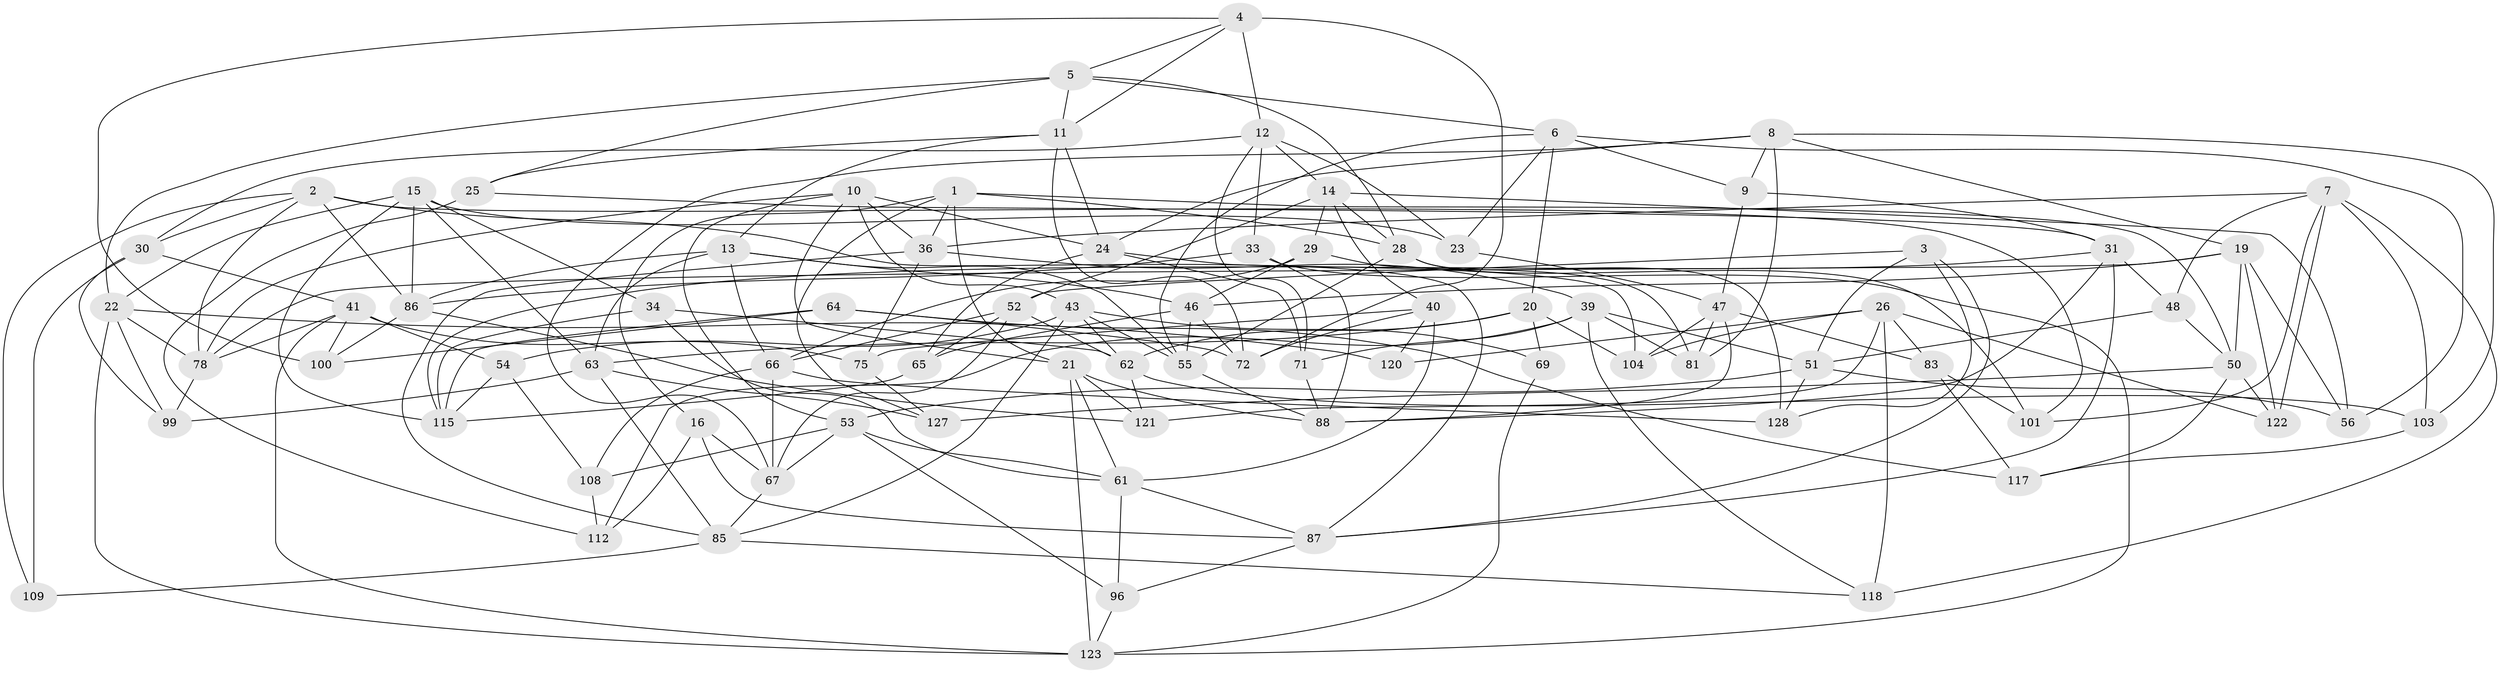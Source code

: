 // original degree distribution, {4: 1.0}
// Generated by graph-tools (version 1.1) at 2025/42/03/06/25 10:42:16]
// undirected, 81 vertices, 205 edges
graph export_dot {
graph [start="1"]
  node [color=gray90,style=filled];
  1 [super="+91"];
  2 [super="+82"];
  3;
  4 [super="+59"];
  5 [super="+119"];
  6 [super="+107"];
  7 [super="+18"];
  8 [super="+79"];
  9;
  10 [super="+49"];
  11 [super="+58"];
  12 [super="+32"];
  13 [super="+27"];
  14 [super="+42"];
  15 [super="+17"];
  16;
  19 [super="+60"];
  20 [super="+57"];
  21 [super="+44"];
  22 [super="+92"];
  23;
  24 [super="+37"];
  25;
  26 [super="+90"];
  28 [super="+35"];
  29;
  30 [super="+114"];
  31 [super="+38"];
  33;
  34;
  36 [super="+45"];
  39 [super="+93"];
  40 [super="+70"];
  41 [super="+68"];
  43 [super="+80"];
  46 [super="+76"];
  47 [super="+77"];
  48;
  50 [super="+105"];
  51 [super="+95"];
  52 [super="+113"];
  53 [super="+73"];
  54;
  55 [super="+124"];
  56;
  61 [super="+84"];
  62 [super="+98"];
  63 [super="+106"];
  64;
  65;
  66 [super="+111"];
  67 [super="+74"];
  69;
  71;
  72 [super="+110"];
  75;
  78 [super="+97"];
  81;
  83;
  85 [super="+94"];
  86 [super="+125"];
  87 [super="+89"];
  88 [super="+102"];
  96;
  99;
  100;
  101;
  103;
  104;
  108;
  109;
  112;
  115 [super="+116"];
  117;
  118;
  120;
  121;
  122;
  123 [super="+126"];
  127;
  128;
  1 -- 16;
  1 -- 50;
  1 -- 21;
  1 -- 36;
  1 -- 28;
  1 -- 127;
  2 -- 30;
  2 -- 109;
  2 -- 101;
  2 -- 86;
  2 -- 87;
  2 -- 78;
  3 -- 128;
  3 -- 52;
  3 -- 51;
  3 -- 87;
  4 -- 72 [weight=2];
  4 -- 100;
  4 -- 5;
  4 -- 12;
  4 -- 11;
  5 -- 6;
  5 -- 25;
  5 -- 22;
  5 -- 28;
  5 -- 11;
  6 -- 9;
  6 -- 20;
  6 -- 56;
  6 -- 23;
  6 -- 55;
  7 -- 101;
  7 -- 48;
  7 -- 122;
  7 -- 36;
  7 -- 103;
  7 -- 118;
  8 -- 9;
  8 -- 19;
  8 -- 24;
  8 -- 81;
  8 -- 67;
  8 -- 103;
  9 -- 31;
  9 -- 47;
  10 -- 24;
  10 -- 53;
  10 -- 43;
  10 -- 36;
  10 -- 21;
  10 -- 78;
  11 -- 25;
  11 -- 72;
  11 -- 13;
  11 -- 24;
  12 -- 33;
  12 -- 23;
  12 -- 14;
  12 -- 30;
  12 -- 71;
  13 -- 86;
  13 -- 63;
  13 -- 66;
  13 -- 46;
  13 -- 55;
  14 -- 29;
  14 -- 40;
  14 -- 56;
  14 -- 52;
  14 -- 28;
  15 -- 115;
  15 -- 22;
  15 -- 23;
  15 -- 34;
  15 -- 63;
  15 -- 86;
  16 -- 112;
  16 -- 67;
  16 -- 87;
  19 -- 56;
  19 -- 50;
  19 -- 78;
  19 -- 122;
  19 -- 46;
  20 -- 104;
  20 -- 69 [weight=2];
  20 -- 63;
  20 -- 62;
  21 -- 121;
  21 -- 88;
  21 -- 123;
  21 -- 61;
  22 -- 99;
  22 -- 120;
  22 -- 78;
  22 -- 123;
  23 -- 47;
  24 -- 104;
  24 -- 65;
  24 -- 71;
  25 -- 112;
  25 -- 31;
  26 -- 118;
  26 -- 121;
  26 -- 83;
  26 -- 104;
  26 -- 120;
  26 -- 122;
  28 -- 55;
  28 -- 128;
  28 -- 101;
  29 -- 66;
  29 -- 46;
  29 -- 81;
  30 -- 109 [weight=2];
  30 -- 41;
  30 -- 99;
  31 -- 48;
  31 -- 88;
  31 -- 115;
  31 -- 87;
  33 -- 123;
  33 -- 88;
  33 -- 86;
  34 -- 115;
  34 -- 62;
  34 -- 61;
  36 -- 75;
  36 -- 85;
  36 -- 39;
  39 -- 71;
  39 -- 51;
  39 -- 112;
  39 -- 81;
  39 -- 118;
  40 -- 61;
  40 -- 120 [weight=2];
  40 -- 75;
  40 -- 72;
  41 -- 54;
  41 -- 75;
  41 -- 100;
  41 -- 123;
  41 -- 78;
  43 -- 69;
  43 -- 54;
  43 -- 85;
  43 -- 55;
  43 -- 62;
  46 -- 55;
  46 -- 72;
  46 -- 65;
  47 -- 83;
  47 -- 88;
  47 -- 104;
  47 -- 81;
  48 -- 51;
  48 -- 50;
  50 -- 117;
  50 -- 122;
  50 -- 127;
  51 -- 56;
  51 -- 53;
  51 -- 128;
  52 -- 62;
  52 -- 65;
  52 -- 67;
  52 -- 66;
  53 -- 61;
  53 -- 108;
  53 -- 96;
  53 -- 67;
  54 -- 115;
  54 -- 108;
  55 -- 88;
  61 -- 96;
  61 -- 87;
  62 -- 103;
  62 -- 121;
  63 -- 85;
  63 -- 99;
  63 -- 127;
  64 -- 117;
  64 -- 72;
  64 -- 100;
  64 -- 115;
  65 -- 115;
  66 -- 108;
  66 -- 128;
  66 -- 67;
  67 -- 85;
  69 -- 123;
  71 -- 88;
  75 -- 127;
  78 -- 99;
  83 -- 117;
  83 -- 101;
  85 -- 109;
  85 -- 118;
  86 -- 100;
  86 -- 121;
  87 -- 96;
  96 -- 123;
  103 -- 117;
  108 -- 112;
}
